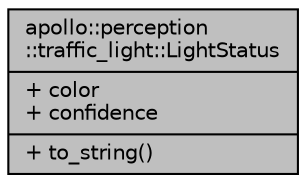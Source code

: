 digraph "apollo::perception::traffic_light::LightStatus"
{
  edge [fontname="Helvetica",fontsize="10",labelfontname="Helvetica",labelfontsize="10"];
  node [fontname="Helvetica",fontsize="10",shape=record];
  Node1 [label="{apollo::perception\l::traffic_light::LightStatus\n|+ color\l+ confidence\l|+ to_string()\l}",height=0.2,width=0.4,color="black", fillcolor="grey75", style="filled" fontcolor="black"];
}
